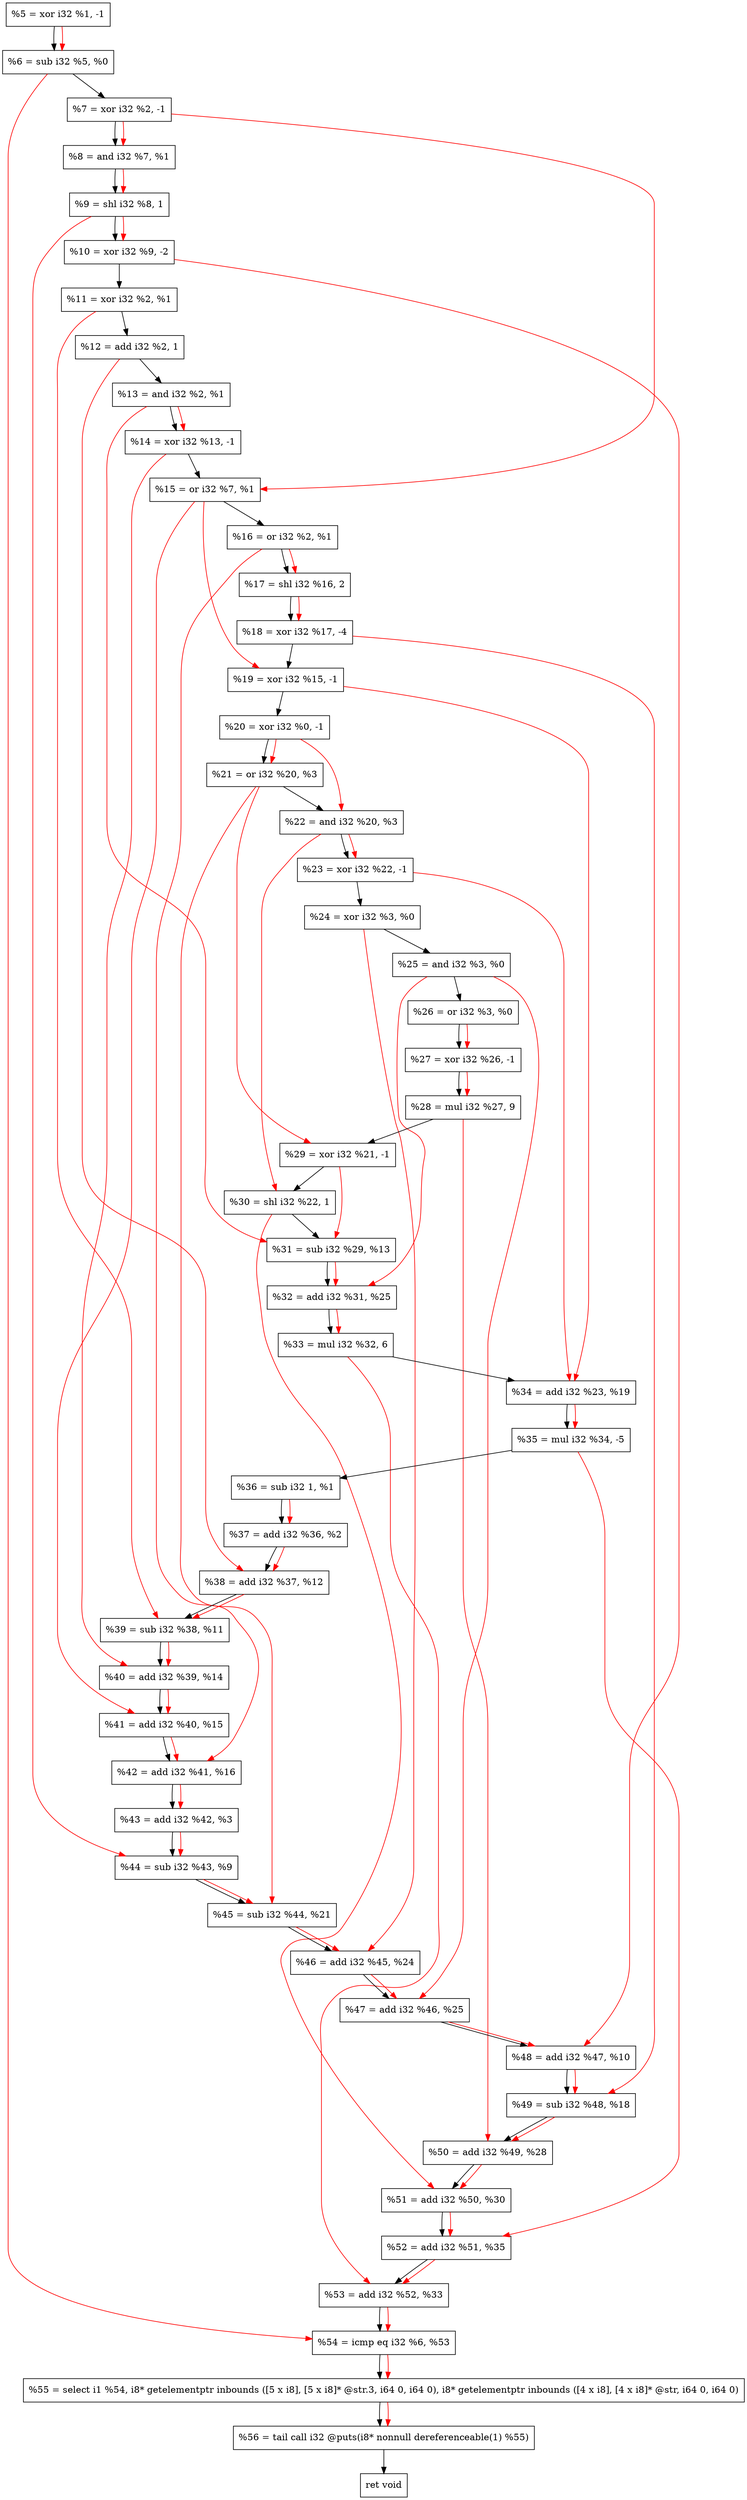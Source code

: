 digraph "DFG for'crackme' function" {
	Node0xecad90[shape=record, label="  %5 = xor i32 %1, -1"];
	Node0xecae00[shape=record, label="  %6 = sub i32 %5, %0"];
	Node0xecae70[shape=record, label="  %7 = xor i32 %2, -1"];
	Node0xecaee0[shape=record, label="  %8 = and i32 %7, %1"];
	Node0xecaf80[shape=record, label="  %9 = shl i32 %8, 1"];
	Node0xecb020[shape=record, label="  %10 = xor i32 %9, -2"];
	Node0xecb090[shape=record, label="  %11 = xor i32 %2, %1"];
	Node0xecb100[shape=record, label="  %12 = add i32 %2, 1"];
	Node0xecb170[shape=record, label="  %13 = and i32 %2, %1"];
	Node0xecb1e0[shape=record, label="  %14 = xor i32 %13, -1"];
	Node0xecb250[shape=record, label="  %15 = or i32 %7, %1"];
	Node0xecb2c0[shape=record, label="  %16 = or i32 %2, %1"];
	Node0xecb360[shape=record, label="  %17 = shl i32 %16, 2"];
	Node0xecb400[shape=record, label="  %18 = xor i32 %17, -4"];
	Node0xecb470[shape=record, label="  %19 = xor i32 %15, -1"];
	Node0xecb4e0[shape=record, label="  %20 = xor i32 %0, -1"];
	Node0xecb550[shape=record, label="  %21 = or i32 %20, %3"];
	Node0xecb5c0[shape=record, label="  %22 = and i32 %20, %3"];
	Node0xecb630[shape=record, label="  %23 = xor i32 %22, -1"];
	Node0xecb6a0[shape=record, label="  %24 = xor i32 %3, %0"];
	Node0xecb710[shape=record, label="  %25 = and i32 %3, %0"];
	Node0xecb780[shape=record, label="  %26 = or i32 %3, %0"];
	Node0xecb7f0[shape=record, label="  %27 = xor i32 %26, -1"];
	Node0xecb890[shape=record, label="  %28 = mul i32 %27, 9"];
	Node0xecb900[shape=record, label="  %29 = xor i32 %21, -1"];
	Node0xecb970[shape=record, label="  %30 = shl i32 %22, 1"];
	Node0xecb9e0[shape=record, label="  %31 = sub i32 %29, %13"];
	Node0xecba50[shape=record, label="  %32 = add i32 %31, %25"];
	Node0xecbd00[shape=record, label="  %33 = mul i32 %32, 6"];
	Node0xecbd70[shape=record, label="  %34 = add i32 %23, %19"];
	Node0xecbe10[shape=record, label="  %35 = mul i32 %34, -5"];
	Node0xecbe80[shape=record, label="  %36 = sub i32 1, %1"];
	Node0xecbef0[shape=record, label="  %37 = add i32 %36, %2"];
	Node0xecbf60[shape=record, label="  %38 = add i32 %37, %12"];
	Node0xecbfd0[shape=record, label="  %39 = sub i32 %38, %11"];
	Node0xecc040[shape=record, label="  %40 = add i32 %39, %14"];
	Node0xecc0b0[shape=record, label="  %41 = add i32 %40, %15"];
	Node0xecc120[shape=record, label="  %42 = add i32 %41, %16"];
	Node0xecc190[shape=record, label="  %43 = add i32 %42, %3"];
	Node0xecc200[shape=record, label="  %44 = sub i32 %43, %9"];
	Node0xecc270[shape=record, label="  %45 = sub i32 %44, %21"];
	Node0xecc2e0[shape=record, label="  %46 = add i32 %45, %24"];
	Node0xecc350[shape=record, label="  %47 = add i32 %46, %25"];
	Node0xecc3c0[shape=record, label="  %48 = add i32 %47, %10"];
	Node0xecc430[shape=record, label="  %49 = sub i32 %48, %18"];
	Node0xecc4a0[shape=record, label="  %50 = add i32 %49, %28"];
	Node0xecc510[shape=record, label="  %51 = add i32 %50, %30"];
	Node0xecc580[shape=record, label="  %52 = add i32 %51, %35"];
	Node0xecc5f0[shape=record, label="  %53 = add i32 %52, %33"];
	Node0xecc660[shape=record, label="  %54 = icmp eq i32 %6, %53"];
	Node0xe6b268[shape=record, label="  %55 = select i1 %54, i8* getelementptr inbounds ([5 x i8], [5 x i8]* @str.3, i64 0, i64 0), i8* getelementptr inbounds ([4 x i8], [4 x i8]* @str, i64 0, i64 0)"];
	Node0xeccb00[shape=record, label="  %56 = tail call i32 @puts(i8* nonnull dereferenceable(1) %55)"];
	Node0xeccb50[shape=record, label="  ret void"];
	Node0xecad90 -> Node0xecae00;
	Node0xecae00 -> Node0xecae70;
	Node0xecae70 -> Node0xecaee0;
	Node0xecaee0 -> Node0xecaf80;
	Node0xecaf80 -> Node0xecb020;
	Node0xecb020 -> Node0xecb090;
	Node0xecb090 -> Node0xecb100;
	Node0xecb100 -> Node0xecb170;
	Node0xecb170 -> Node0xecb1e0;
	Node0xecb1e0 -> Node0xecb250;
	Node0xecb250 -> Node0xecb2c0;
	Node0xecb2c0 -> Node0xecb360;
	Node0xecb360 -> Node0xecb400;
	Node0xecb400 -> Node0xecb470;
	Node0xecb470 -> Node0xecb4e0;
	Node0xecb4e0 -> Node0xecb550;
	Node0xecb550 -> Node0xecb5c0;
	Node0xecb5c0 -> Node0xecb630;
	Node0xecb630 -> Node0xecb6a0;
	Node0xecb6a0 -> Node0xecb710;
	Node0xecb710 -> Node0xecb780;
	Node0xecb780 -> Node0xecb7f0;
	Node0xecb7f0 -> Node0xecb890;
	Node0xecb890 -> Node0xecb900;
	Node0xecb900 -> Node0xecb970;
	Node0xecb970 -> Node0xecb9e0;
	Node0xecb9e0 -> Node0xecba50;
	Node0xecba50 -> Node0xecbd00;
	Node0xecbd00 -> Node0xecbd70;
	Node0xecbd70 -> Node0xecbe10;
	Node0xecbe10 -> Node0xecbe80;
	Node0xecbe80 -> Node0xecbef0;
	Node0xecbef0 -> Node0xecbf60;
	Node0xecbf60 -> Node0xecbfd0;
	Node0xecbfd0 -> Node0xecc040;
	Node0xecc040 -> Node0xecc0b0;
	Node0xecc0b0 -> Node0xecc120;
	Node0xecc120 -> Node0xecc190;
	Node0xecc190 -> Node0xecc200;
	Node0xecc200 -> Node0xecc270;
	Node0xecc270 -> Node0xecc2e0;
	Node0xecc2e0 -> Node0xecc350;
	Node0xecc350 -> Node0xecc3c0;
	Node0xecc3c0 -> Node0xecc430;
	Node0xecc430 -> Node0xecc4a0;
	Node0xecc4a0 -> Node0xecc510;
	Node0xecc510 -> Node0xecc580;
	Node0xecc580 -> Node0xecc5f0;
	Node0xecc5f0 -> Node0xecc660;
	Node0xecc660 -> Node0xe6b268;
	Node0xe6b268 -> Node0xeccb00;
	Node0xeccb00 -> Node0xeccb50;
edge [color=red]
	Node0xecad90 -> Node0xecae00;
	Node0xecae70 -> Node0xecaee0;
	Node0xecaee0 -> Node0xecaf80;
	Node0xecaf80 -> Node0xecb020;
	Node0xecb170 -> Node0xecb1e0;
	Node0xecae70 -> Node0xecb250;
	Node0xecb2c0 -> Node0xecb360;
	Node0xecb360 -> Node0xecb400;
	Node0xecb250 -> Node0xecb470;
	Node0xecb4e0 -> Node0xecb550;
	Node0xecb4e0 -> Node0xecb5c0;
	Node0xecb5c0 -> Node0xecb630;
	Node0xecb780 -> Node0xecb7f0;
	Node0xecb7f0 -> Node0xecb890;
	Node0xecb550 -> Node0xecb900;
	Node0xecb5c0 -> Node0xecb970;
	Node0xecb900 -> Node0xecb9e0;
	Node0xecb170 -> Node0xecb9e0;
	Node0xecb9e0 -> Node0xecba50;
	Node0xecb710 -> Node0xecba50;
	Node0xecba50 -> Node0xecbd00;
	Node0xecb630 -> Node0xecbd70;
	Node0xecb470 -> Node0xecbd70;
	Node0xecbd70 -> Node0xecbe10;
	Node0xecbe80 -> Node0xecbef0;
	Node0xecbef0 -> Node0xecbf60;
	Node0xecb100 -> Node0xecbf60;
	Node0xecbf60 -> Node0xecbfd0;
	Node0xecb090 -> Node0xecbfd0;
	Node0xecbfd0 -> Node0xecc040;
	Node0xecb1e0 -> Node0xecc040;
	Node0xecc040 -> Node0xecc0b0;
	Node0xecb250 -> Node0xecc0b0;
	Node0xecc0b0 -> Node0xecc120;
	Node0xecb2c0 -> Node0xecc120;
	Node0xecc120 -> Node0xecc190;
	Node0xecc190 -> Node0xecc200;
	Node0xecaf80 -> Node0xecc200;
	Node0xecc200 -> Node0xecc270;
	Node0xecb550 -> Node0xecc270;
	Node0xecc270 -> Node0xecc2e0;
	Node0xecb6a0 -> Node0xecc2e0;
	Node0xecc2e0 -> Node0xecc350;
	Node0xecb710 -> Node0xecc350;
	Node0xecc350 -> Node0xecc3c0;
	Node0xecb020 -> Node0xecc3c0;
	Node0xecc3c0 -> Node0xecc430;
	Node0xecb400 -> Node0xecc430;
	Node0xecc430 -> Node0xecc4a0;
	Node0xecb890 -> Node0xecc4a0;
	Node0xecc4a0 -> Node0xecc510;
	Node0xecb970 -> Node0xecc510;
	Node0xecc510 -> Node0xecc580;
	Node0xecbe10 -> Node0xecc580;
	Node0xecc580 -> Node0xecc5f0;
	Node0xecbd00 -> Node0xecc5f0;
	Node0xecae00 -> Node0xecc660;
	Node0xecc5f0 -> Node0xecc660;
	Node0xecc660 -> Node0xe6b268;
	Node0xe6b268 -> Node0xeccb00;
}
